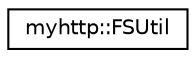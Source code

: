 digraph "Graphical Class Hierarchy"
{
 // LATEX_PDF_SIZE
  edge [fontname="Helvetica",fontsize="10",labelfontname="Helvetica",labelfontsize="10"];
  node [fontname="Helvetica",fontsize="10",shape=record];
  rankdir="LR";
  Node0 [label="myhttp::FSUtil",height=0.2,width=0.4,color="black", fillcolor="white", style="filled",URL="$classmyhttp_1_1FSUtil.html",tooltip=" "];
}

